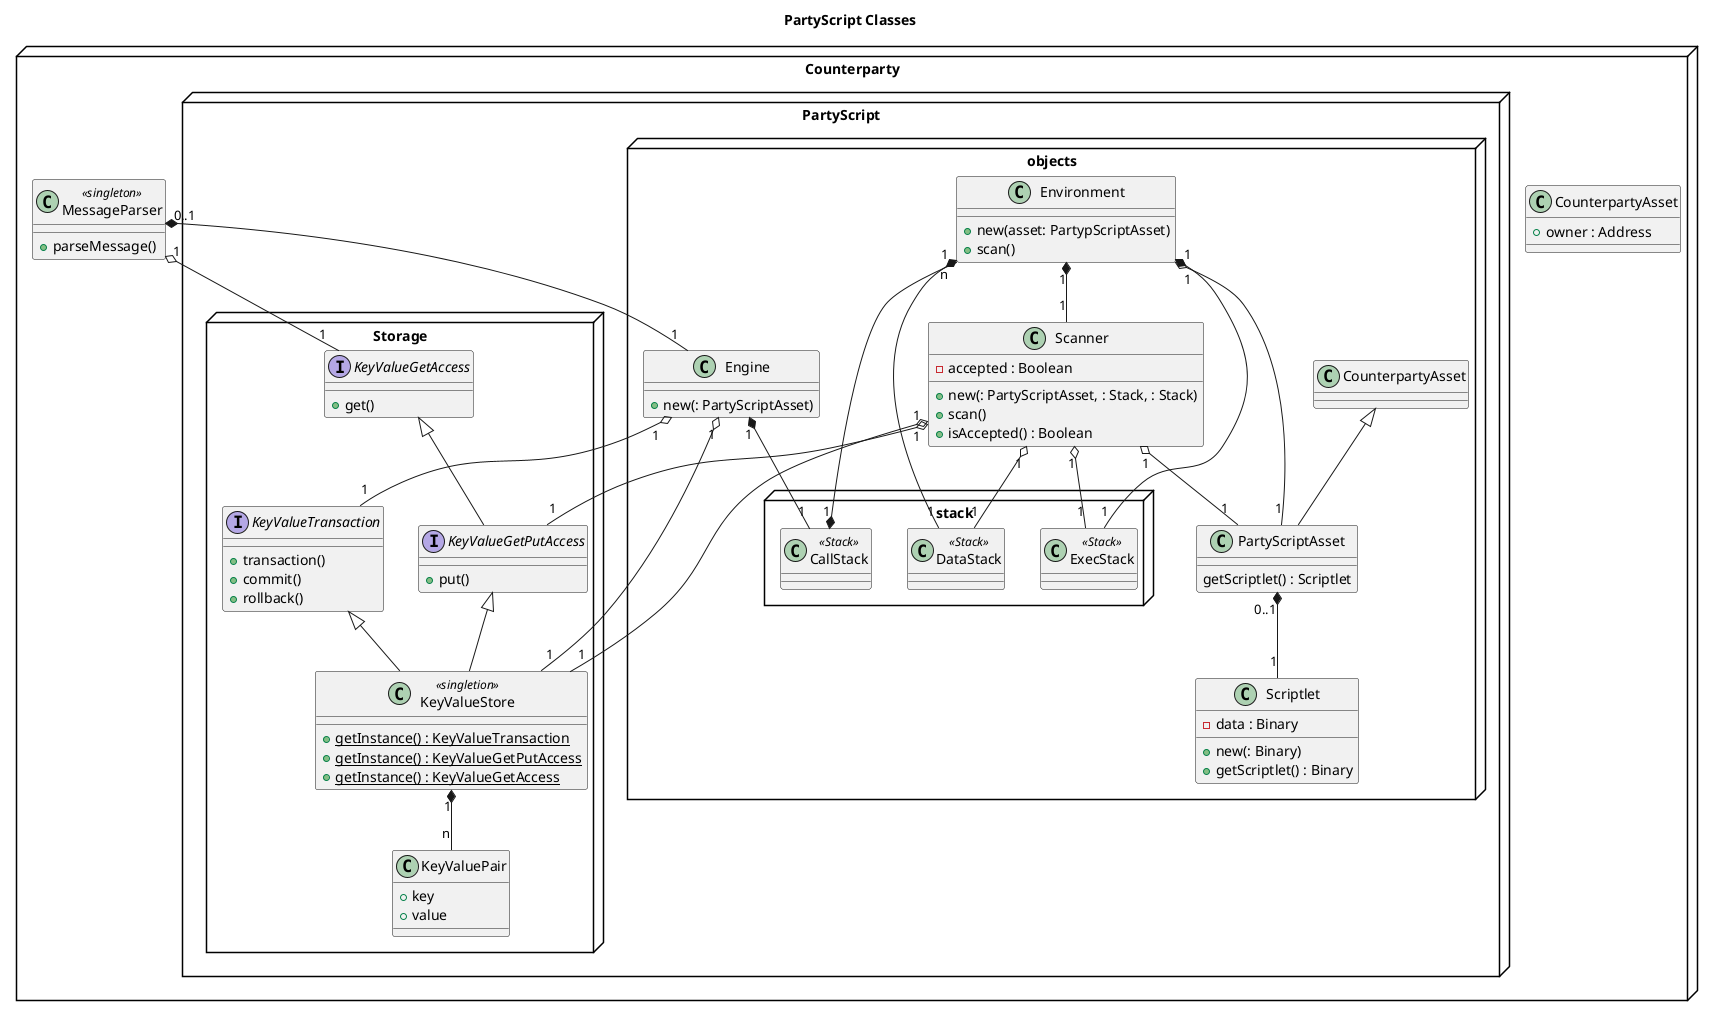 @startuml
title PartyScript Classes

skinparam packageStyle node

package Counterparty {
  class CounterpartyAsset {
    +owner : Address
  }

  class MessageParser <<singleton>> {
    +parseMessage()
  }

  package PartyScript {
    package Storage {
      class KeyValuePair {
        +key
        +value
      }
      interface KeyValueGetAccess {
        +get()
      }
      interface KeyValueGetPutAccess extends KeyValueGetAccess {
        +put()
      }
      interface KeyValueTransaction {
        +transaction()
        +commit()
        +rollback()
      }
      class KeyValueStore <<singletion>> extends KeyValueTransaction, KeyValueGetPutAccess {
        {static} +getInstance() : KeyValueTransaction
        {static} +getInstance() : KeyValueGetPutAccess
        {static} +getInstance() : KeyValueGetAccess
      }
      KeyValueStore "1" *-- "n" KeyValuePair
    }
	MessageParser "1" o-- "1" KeyValueGetAccess
    package objects {
      package stack {
        class DataStack <<Stack>> {
        }
        class ExecStack <<Stack>> {
        }
        class CallStack <<Stack>> {
        }
      }


      CallStack "1" *-- "n" Environment
      MessageParser "0..1" *-- "1" Engine
      Scanner "1" o-- "1" KeyValueGetPutAccess

      Engine "1" o-- "1" KeyValueTransaction

      class Scriptlet {
        -data : Binary
        +new(: Binary)
        +getScriptlet() : Binary
      }

      class PartyScriptAsset extends CounterpartyAsset {
        getScriptlet() : Scriptlet
      }
      PartyScriptAsset "0..1" *-- "1" Scriptlet

      class Engine {
        +new(: PartyScriptAsset)
      }
      Engine "1" *-- "1" CallStack
      Engine "1" o-- "1" KeyValueStore

      class Environment {
        +new(asset: PartypScriptAsset)
        +scan()
      }
      Environment "1" o-- "1" PartyScriptAsset
      Environment "1" *-- "1" Scanner
      Environment "1" *-- "1" DataStack
      Environment "1" *-- "1" ExecStack

      class Scanner {
        -accepted : Boolean
        +new(: PartyScriptAsset, : Stack, : Stack)
        +scan()
        +isAccepted() : Boolean
      }
      Scanner "1" o-- "1" DataStack
      Scanner "1" o-- "1" ExecStack
      Scanner "1" o-- "1" KeyValueStore
      Scanner "1" o-- "1" PartyScriptAsset
    }
  }
}
